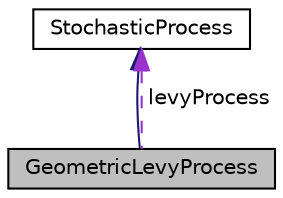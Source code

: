 digraph "GeometricLevyProcess"
{
 // INTERACTIVE_SVG=YES
  bgcolor="transparent";
  edge [fontname="Helvetica",fontsize="10",labelfontname="Helvetica",labelfontsize="10"];
  node [fontname="Helvetica",fontsize="10",shape=record];
  Node3 [label="GeometricLevyProcess",height=0.2,width=0.4,color="black", fillcolor="grey75", style="filled", fontcolor="black"];
  Node4 -> Node3 [dir="back",color="midnightblue",fontsize="10",style="solid",fontname="Helvetica"];
  Node4 [label="StochasticProcess",height=0.2,width=0.4,color="black",URL="$d9/d28/classumontreal_1_1ssj_1_1stochprocess_1_1StochasticProcess.html",tooltip="Abstract base class for a stochastic process  sampled (or observed) at a finite number of time points..."];
  Node4 -> Node3 [dir="back",color="darkorchid3",fontsize="10",style="dashed",label=" levyProcess" ,fontname="Helvetica"];
}
